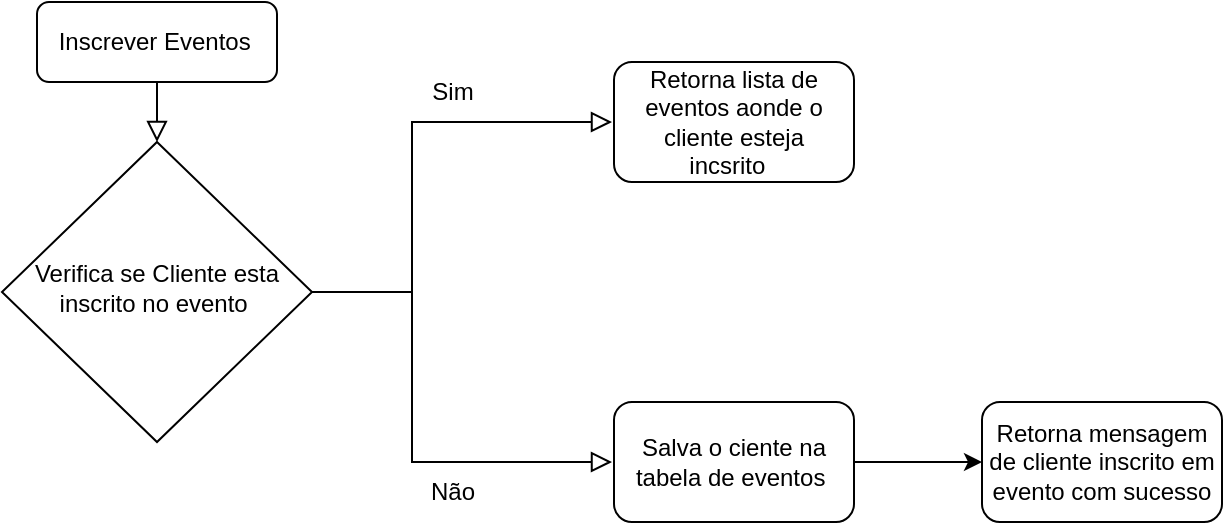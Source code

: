 <mxfile version="24.4.0" type="github">
  <diagram id="C5RBs43oDa-KdzZeNtuy" name="Page-1">
    <mxGraphModel dx="-1191" dy="583" grid="1" gridSize="10" guides="1" tooltips="1" connect="1" arrows="1" fold="1" page="1" pageScale="1" pageWidth="827" pageHeight="1169" math="0" shadow="0">
      <root>
        <mxCell id="WIyWlLk6GJQsqaUBKTNV-0" />
        <mxCell id="WIyWlLk6GJQsqaUBKTNV-1" parent="WIyWlLk6GJQsqaUBKTNV-0" />
        <mxCell id="_50P9RwX4HTJ3jGrq69S-0" value="" style="rounded=0;html=1;jettySize=auto;orthogonalLoop=1;fontSize=11;endArrow=block;endFill=0;endSize=8;strokeWidth=1;shadow=0;labelBackgroundColor=none;edgeStyle=orthogonalEdgeStyle;" edge="1" parent="WIyWlLk6GJQsqaUBKTNV-1" source="_50P9RwX4HTJ3jGrq69S-1" target="_50P9RwX4HTJ3jGrq69S-2">
          <mxGeometry relative="1" as="geometry" />
        </mxCell>
        <mxCell id="_50P9RwX4HTJ3jGrq69S-1" value="Inscrever Eventos&amp;nbsp;" style="rounded=1;whiteSpace=wrap;html=1;fontSize=12;glass=0;strokeWidth=1;shadow=0;" vertex="1" parent="WIyWlLk6GJQsqaUBKTNV-1">
          <mxGeometry x="2517.5" y="40" width="120" height="40" as="geometry" />
        </mxCell>
        <mxCell id="_50P9RwX4HTJ3jGrq69S-2" value="Verifica se Cliente esta inscrito no evento&amp;nbsp;" style="rhombus;whiteSpace=wrap;html=1;shadow=0;fontFamily=Helvetica;fontSize=12;align=center;strokeWidth=1;spacing=6;spacingTop=-4;" vertex="1" parent="WIyWlLk6GJQsqaUBKTNV-1">
          <mxGeometry x="2500" y="110" width="155" height="150" as="geometry" />
        </mxCell>
        <mxCell id="_50P9RwX4HTJ3jGrq69S-3" value="" style="edgeStyle=orthogonalEdgeStyle;rounded=0;html=1;jettySize=auto;orthogonalLoop=1;fontSize=11;endArrow=block;endFill=0;endSize=8;strokeWidth=1;shadow=0;labelBackgroundColor=none;entryX=0;entryY=0.5;entryDx=0;entryDy=0;" edge="1" parent="WIyWlLk6GJQsqaUBKTNV-1">
          <mxGeometry y="10" relative="1" as="geometry">
            <mxPoint as="offset" />
            <mxPoint x="2655" y="185" as="sourcePoint" />
            <mxPoint x="2805" y="100" as="targetPoint" />
            <Array as="points">
              <mxPoint x="2705" y="185" />
              <mxPoint x="2705" y="100" />
            </Array>
          </mxGeometry>
        </mxCell>
        <mxCell id="_50P9RwX4HTJ3jGrq69S-4" value="" style="edgeStyle=orthogonalEdgeStyle;rounded=0;html=1;jettySize=auto;orthogonalLoop=1;fontSize=11;endArrow=block;endFill=0;endSize=8;strokeWidth=1;shadow=0;labelBackgroundColor=none;entryX=0;entryY=0.5;entryDx=0;entryDy=0;" edge="1" parent="WIyWlLk6GJQsqaUBKTNV-1">
          <mxGeometry y="10" relative="1" as="geometry">
            <mxPoint as="offset" />
            <mxPoint x="2655" y="185" as="sourcePoint" />
            <mxPoint x="2805" y="270" as="targetPoint" />
            <Array as="points">
              <mxPoint x="2705" y="185" />
              <mxPoint x="2705" y="270" />
            </Array>
          </mxGeometry>
        </mxCell>
        <mxCell id="_50P9RwX4HTJ3jGrq69S-5" value="Retorna lista de eventos aonde o cliente esteja incsrito&amp;nbsp;&amp;nbsp;" style="rounded=1;whiteSpace=wrap;html=1;fontSize=12;glass=0;strokeWidth=1;shadow=0;" vertex="1" parent="WIyWlLk6GJQsqaUBKTNV-1">
          <mxGeometry x="2806" y="70" width="120" height="60" as="geometry" />
        </mxCell>
        <mxCell id="_50P9RwX4HTJ3jGrq69S-6" style="edgeStyle=orthogonalEdgeStyle;rounded=0;orthogonalLoop=1;jettySize=auto;html=1;entryX=0;entryY=0.5;entryDx=0;entryDy=0;" edge="1" parent="WIyWlLk6GJQsqaUBKTNV-1" source="_50P9RwX4HTJ3jGrq69S-7" target="_50P9RwX4HTJ3jGrq69S-8">
          <mxGeometry relative="1" as="geometry" />
        </mxCell>
        <mxCell id="_50P9RwX4HTJ3jGrq69S-7" value="Salva o ciente na tabela de eventos&amp;nbsp;" style="rounded=1;whiteSpace=wrap;html=1;fontSize=12;glass=0;strokeWidth=1;shadow=0;" vertex="1" parent="WIyWlLk6GJQsqaUBKTNV-1">
          <mxGeometry x="2806" y="240" width="120" height="60" as="geometry" />
        </mxCell>
        <mxCell id="_50P9RwX4HTJ3jGrq69S-8" value="Retorna mensagem de cliente inscrito em evento com sucesso" style="rounded=1;whiteSpace=wrap;html=1;fontSize=12;glass=0;strokeWidth=1;shadow=0;" vertex="1" parent="WIyWlLk6GJQsqaUBKTNV-1">
          <mxGeometry x="2990" y="240" width="120" height="60" as="geometry" />
        </mxCell>
        <mxCell id="_50P9RwX4HTJ3jGrq69S-9" value="Sim" style="text;html=1;align=center;verticalAlign=middle;resizable=0;points=[];autosize=1;strokeColor=none;fillColor=none;" vertex="1" parent="WIyWlLk6GJQsqaUBKTNV-1">
          <mxGeometry x="2705" y="70" width="40" height="30" as="geometry" />
        </mxCell>
        <mxCell id="_50P9RwX4HTJ3jGrq69S-10" value="Não" style="text;html=1;align=center;verticalAlign=middle;resizable=0;points=[];autosize=1;strokeColor=none;fillColor=none;" vertex="1" parent="WIyWlLk6GJQsqaUBKTNV-1">
          <mxGeometry x="2700" y="270" width="50" height="30" as="geometry" />
        </mxCell>
      </root>
    </mxGraphModel>
  </diagram>
</mxfile>

